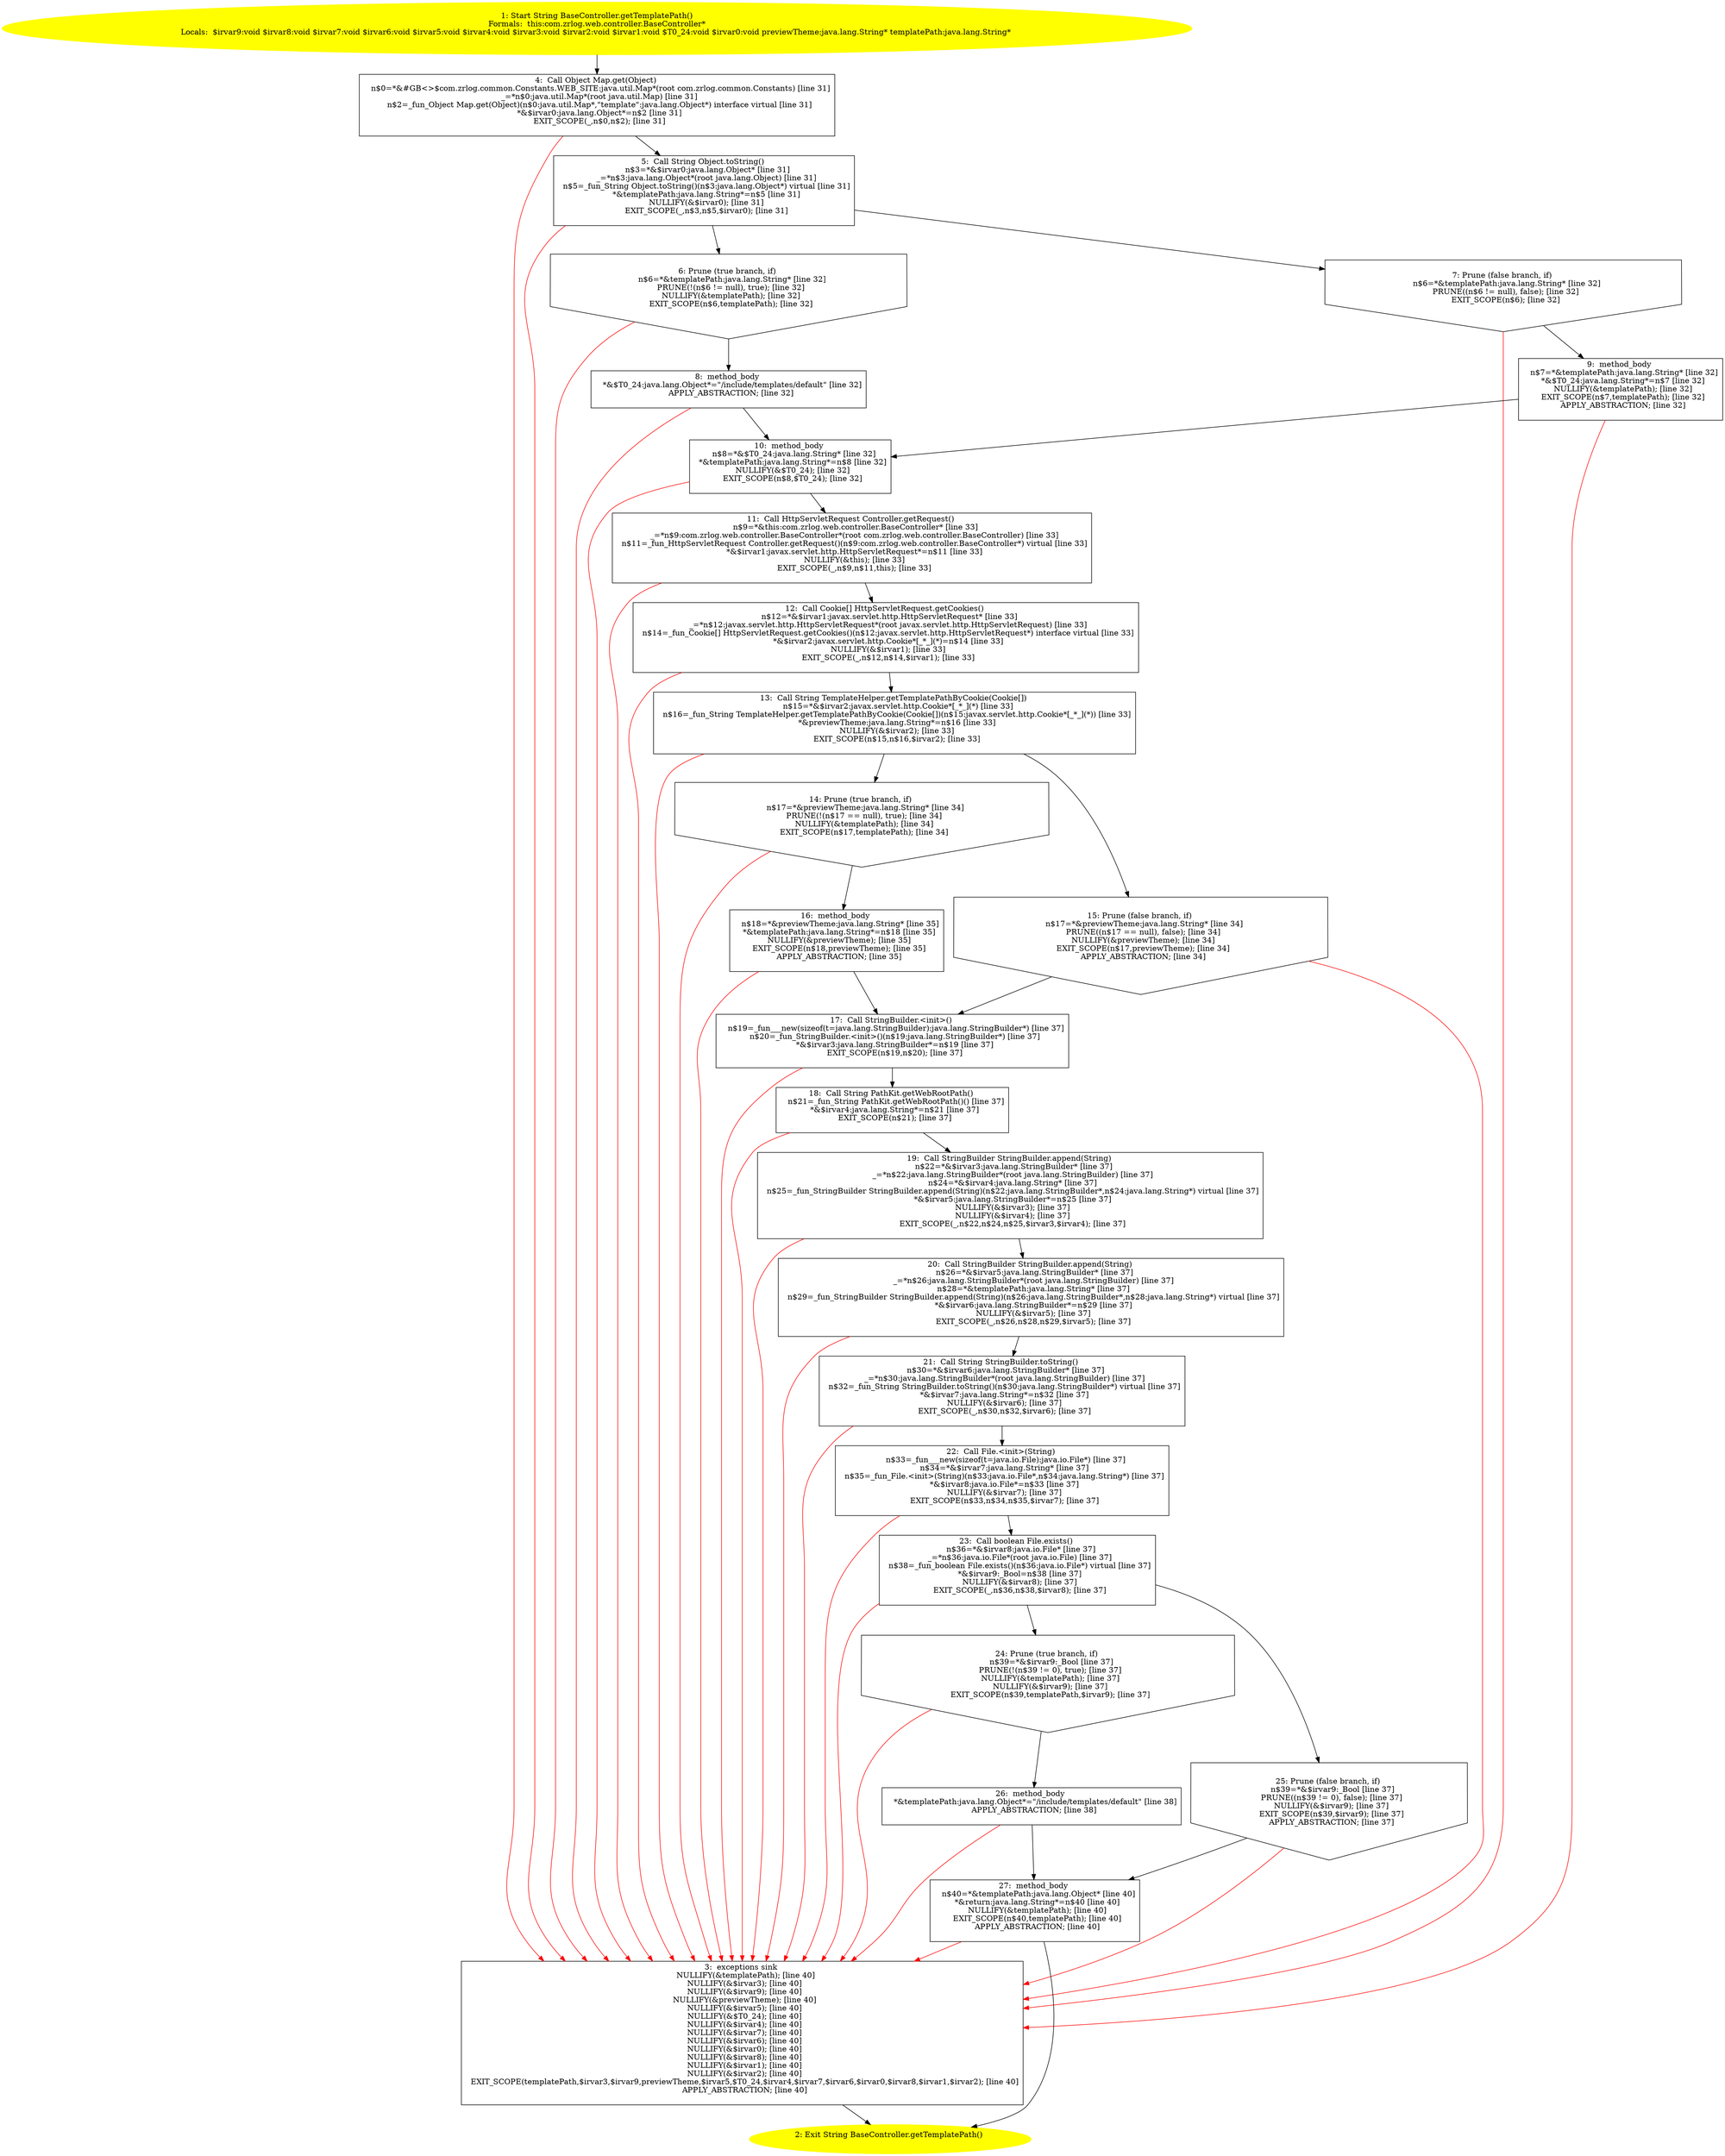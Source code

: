 /* @generated */
digraph cfg {
"com.zrlog.web.controller.BaseController.getTemplatePath():java.lang.String.005c5127fa703d6707b42e4d56f43721_1" [label="1: Start String BaseController.getTemplatePath()\nFormals:  this:com.zrlog.web.controller.BaseController*\nLocals:  $irvar9:void $irvar8:void $irvar7:void $irvar6:void $irvar5:void $irvar4:void $irvar3:void $irvar2:void $irvar1:void $T0_24:void $irvar0:void previewTheme:java.lang.String* templatePath:java.lang.String* \n  " color=yellow style=filled]
	

	 "com.zrlog.web.controller.BaseController.getTemplatePath():java.lang.String.005c5127fa703d6707b42e4d56f43721_1" -> "com.zrlog.web.controller.BaseController.getTemplatePath():java.lang.String.005c5127fa703d6707b42e4d56f43721_4" ;
"com.zrlog.web.controller.BaseController.getTemplatePath():java.lang.String.005c5127fa703d6707b42e4d56f43721_2" [label="2: Exit String BaseController.getTemplatePath() \n  " color=yellow style=filled]
	

"com.zrlog.web.controller.BaseController.getTemplatePath():java.lang.String.005c5127fa703d6707b42e4d56f43721_3" [label="3:  exceptions sink \n   NULLIFY(&templatePath); [line 40]\n  NULLIFY(&$irvar3); [line 40]\n  NULLIFY(&$irvar9); [line 40]\n  NULLIFY(&previewTheme); [line 40]\n  NULLIFY(&$irvar5); [line 40]\n  NULLIFY(&$T0_24); [line 40]\n  NULLIFY(&$irvar4); [line 40]\n  NULLIFY(&$irvar7); [line 40]\n  NULLIFY(&$irvar6); [line 40]\n  NULLIFY(&$irvar0); [line 40]\n  NULLIFY(&$irvar8); [line 40]\n  NULLIFY(&$irvar1); [line 40]\n  NULLIFY(&$irvar2); [line 40]\n  EXIT_SCOPE(templatePath,$irvar3,$irvar9,previewTheme,$irvar5,$T0_24,$irvar4,$irvar7,$irvar6,$irvar0,$irvar8,$irvar1,$irvar2); [line 40]\n  APPLY_ABSTRACTION; [line 40]\n " shape="box"]
	

	 "com.zrlog.web.controller.BaseController.getTemplatePath():java.lang.String.005c5127fa703d6707b42e4d56f43721_3" -> "com.zrlog.web.controller.BaseController.getTemplatePath():java.lang.String.005c5127fa703d6707b42e4d56f43721_2" ;
"com.zrlog.web.controller.BaseController.getTemplatePath():java.lang.String.005c5127fa703d6707b42e4d56f43721_4" [label="4:  Call Object Map.get(Object) \n   n$0=*&#GB<>$com.zrlog.common.Constants.WEB_SITE:java.util.Map*(root com.zrlog.common.Constants) [line 31]\n  _=*n$0:java.util.Map*(root java.util.Map) [line 31]\n  n$2=_fun_Object Map.get(Object)(n$0:java.util.Map*,\"template\":java.lang.Object*) interface virtual [line 31]\n  *&$irvar0:java.lang.Object*=n$2 [line 31]\n  EXIT_SCOPE(_,n$0,n$2); [line 31]\n " shape="box"]
	

	 "com.zrlog.web.controller.BaseController.getTemplatePath():java.lang.String.005c5127fa703d6707b42e4d56f43721_4" -> "com.zrlog.web.controller.BaseController.getTemplatePath():java.lang.String.005c5127fa703d6707b42e4d56f43721_5" ;
	 "com.zrlog.web.controller.BaseController.getTemplatePath():java.lang.String.005c5127fa703d6707b42e4d56f43721_4" -> "com.zrlog.web.controller.BaseController.getTemplatePath():java.lang.String.005c5127fa703d6707b42e4d56f43721_3" [color="red" ];
"com.zrlog.web.controller.BaseController.getTemplatePath():java.lang.String.005c5127fa703d6707b42e4d56f43721_5" [label="5:  Call String Object.toString() \n   n$3=*&$irvar0:java.lang.Object* [line 31]\n  _=*n$3:java.lang.Object*(root java.lang.Object) [line 31]\n  n$5=_fun_String Object.toString()(n$3:java.lang.Object*) virtual [line 31]\n  *&templatePath:java.lang.String*=n$5 [line 31]\n  NULLIFY(&$irvar0); [line 31]\n  EXIT_SCOPE(_,n$3,n$5,$irvar0); [line 31]\n " shape="box"]
	

	 "com.zrlog.web.controller.BaseController.getTemplatePath():java.lang.String.005c5127fa703d6707b42e4d56f43721_5" -> "com.zrlog.web.controller.BaseController.getTemplatePath():java.lang.String.005c5127fa703d6707b42e4d56f43721_6" ;
	 "com.zrlog.web.controller.BaseController.getTemplatePath():java.lang.String.005c5127fa703d6707b42e4d56f43721_5" -> "com.zrlog.web.controller.BaseController.getTemplatePath():java.lang.String.005c5127fa703d6707b42e4d56f43721_7" ;
	 "com.zrlog.web.controller.BaseController.getTemplatePath():java.lang.String.005c5127fa703d6707b42e4d56f43721_5" -> "com.zrlog.web.controller.BaseController.getTemplatePath():java.lang.String.005c5127fa703d6707b42e4d56f43721_3" [color="red" ];
"com.zrlog.web.controller.BaseController.getTemplatePath():java.lang.String.005c5127fa703d6707b42e4d56f43721_6" [label="6: Prune (true branch, if) \n   n$6=*&templatePath:java.lang.String* [line 32]\n  PRUNE(!(n$6 != null), true); [line 32]\n  NULLIFY(&templatePath); [line 32]\n  EXIT_SCOPE(n$6,templatePath); [line 32]\n " shape="invhouse"]
	

	 "com.zrlog.web.controller.BaseController.getTemplatePath():java.lang.String.005c5127fa703d6707b42e4d56f43721_6" -> "com.zrlog.web.controller.BaseController.getTemplatePath():java.lang.String.005c5127fa703d6707b42e4d56f43721_8" ;
	 "com.zrlog.web.controller.BaseController.getTemplatePath():java.lang.String.005c5127fa703d6707b42e4d56f43721_6" -> "com.zrlog.web.controller.BaseController.getTemplatePath():java.lang.String.005c5127fa703d6707b42e4d56f43721_3" [color="red" ];
"com.zrlog.web.controller.BaseController.getTemplatePath():java.lang.String.005c5127fa703d6707b42e4d56f43721_7" [label="7: Prune (false branch, if) \n   n$6=*&templatePath:java.lang.String* [line 32]\n  PRUNE((n$6 != null), false); [line 32]\n  EXIT_SCOPE(n$6); [line 32]\n " shape="invhouse"]
	

	 "com.zrlog.web.controller.BaseController.getTemplatePath():java.lang.String.005c5127fa703d6707b42e4d56f43721_7" -> "com.zrlog.web.controller.BaseController.getTemplatePath():java.lang.String.005c5127fa703d6707b42e4d56f43721_9" ;
	 "com.zrlog.web.controller.BaseController.getTemplatePath():java.lang.String.005c5127fa703d6707b42e4d56f43721_7" -> "com.zrlog.web.controller.BaseController.getTemplatePath():java.lang.String.005c5127fa703d6707b42e4d56f43721_3" [color="red" ];
"com.zrlog.web.controller.BaseController.getTemplatePath():java.lang.String.005c5127fa703d6707b42e4d56f43721_8" [label="8:  method_body \n   *&$T0_24:java.lang.Object*=\"/include/templates/default\" [line 32]\n  APPLY_ABSTRACTION; [line 32]\n " shape="box"]
	

	 "com.zrlog.web.controller.BaseController.getTemplatePath():java.lang.String.005c5127fa703d6707b42e4d56f43721_8" -> "com.zrlog.web.controller.BaseController.getTemplatePath():java.lang.String.005c5127fa703d6707b42e4d56f43721_10" ;
	 "com.zrlog.web.controller.BaseController.getTemplatePath():java.lang.String.005c5127fa703d6707b42e4d56f43721_8" -> "com.zrlog.web.controller.BaseController.getTemplatePath():java.lang.String.005c5127fa703d6707b42e4d56f43721_3" [color="red" ];
"com.zrlog.web.controller.BaseController.getTemplatePath():java.lang.String.005c5127fa703d6707b42e4d56f43721_9" [label="9:  method_body \n   n$7=*&templatePath:java.lang.String* [line 32]\n  *&$T0_24:java.lang.String*=n$7 [line 32]\n  NULLIFY(&templatePath); [line 32]\n  EXIT_SCOPE(n$7,templatePath); [line 32]\n  APPLY_ABSTRACTION; [line 32]\n " shape="box"]
	

	 "com.zrlog.web.controller.BaseController.getTemplatePath():java.lang.String.005c5127fa703d6707b42e4d56f43721_9" -> "com.zrlog.web.controller.BaseController.getTemplatePath():java.lang.String.005c5127fa703d6707b42e4d56f43721_10" ;
	 "com.zrlog.web.controller.BaseController.getTemplatePath():java.lang.String.005c5127fa703d6707b42e4d56f43721_9" -> "com.zrlog.web.controller.BaseController.getTemplatePath():java.lang.String.005c5127fa703d6707b42e4d56f43721_3" [color="red" ];
"com.zrlog.web.controller.BaseController.getTemplatePath():java.lang.String.005c5127fa703d6707b42e4d56f43721_10" [label="10:  method_body \n   n$8=*&$T0_24:java.lang.String* [line 32]\n  *&templatePath:java.lang.String*=n$8 [line 32]\n  NULLIFY(&$T0_24); [line 32]\n  EXIT_SCOPE(n$8,$T0_24); [line 32]\n " shape="box"]
	

	 "com.zrlog.web.controller.BaseController.getTemplatePath():java.lang.String.005c5127fa703d6707b42e4d56f43721_10" -> "com.zrlog.web.controller.BaseController.getTemplatePath():java.lang.String.005c5127fa703d6707b42e4d56f43721_11" ;
	 "com.zrlog.web.controller.BaseController.getTemplatePath():java.lang.String.005c5127fa703d6707b42e4d56f43721_10" -> "com.zrlog.web.controller.BaseController.getTemplatePath():java.lang.String.005c5127fa703d6707b42e4d56f43721_3" [color="red" ];
"com.zrlog.web.controller.BaseController.getTemplatePath():java.lang.String.005c5127fa703d6707b42e4d56f43721_11" [label="11:  Call HttpServletRequest Controller.getRequest() \n   n$9=*&this:com.zrlog.web.controller.BaseController* [line 33]\n  _=*n$9:com.zrlog.web.controller.BaseController*(root com.zrlog.web.controller.BaseController) [line 33]\n  n$11=_fun_HttpServletRequest Controller.getRequest()(n$9:com.zrlog.web.controller.BaseController*) virtual [line 33]\n  *&$irvar1:javax.servlet.http.HttpServletRequest*=n$11 [line 33]\n  NULLIFY(&this); [line 33]\n  EXIT_SCOPE(_,n$9,n$11,this); [line 33]\n " shape="box"]
	

	 "com.zrlog.web.controller.BaseController.getTemplatePath():java.lang.String.005c5127fa703d6707b42e4d56f43721_11" -> "com.zrlog.web.controller.BaseController.getTemplatePath():java.lang.String.005c5127fa703d6707b42e4d56f43721_12" ;
	 "com.zrlog.web.controller.BaseController.getTemplatePath():java.lang.String.005c5127fa703d6707b42e4d56f43721_11" -> "com.zrlog.web.controller.BaseController.getTemplatePath():java.lang.String.005c5127fa703d6707b42e4d56f43721_3" [color="red" ];
"com.zrlog.web.controller.BaseController.getTemplatePath():java.lang.String.005c5127fa703d6707b42e4d56f43721_12" [label="12:  Call Cookie[] HttpServletRequest.getCookies() \n   n$12=*&$irvar1:javax.servlet.http.HttpServletRequest* [line 33]\n  _=*n$12:javax.servlet.http.HttpServletRequest*(root javax.servlet.http.HttpServletRequest) [line 33]\n  n$14=_fun_Cookie[] HttpServletRequest.getCookies()(n$12:javax.servlet.http.HttpServletRequest*) interface virtual [line 33]\n  *&$irvar2:javax.servlet.http.Cookie*[_*_](*)=n$14 [line 33]\n  NULLIFY(&$irvar1); [line 33]\n  EXIT_SCOPE(_,n$12,n$14,$irvar1); [line 33]\n " shape="box"]
	

	 "com.zrlog.web.controller.BaseController.getTemplatePath():java.lang.String.005c5127fa703d6707b42e4d56f43721_12" -> "com.zrlog.web.controller.BaseController.getTemplatePath():java.lang.String.005c5127fa703d6707b42e4d56f43721_13" ;
	 "com.zrlog.web.controller.BaseController.getTemplatePath():java.lang.String.005c5127fa703d6707b42e4d56f43721_12" -> "com.zrlog.web.controller.BaseController.getTemplatePath():java.lang.String.005c5127fa703d6707b42e4d56f43721_3" [color="red" ];
"com.zrlog.web.controller.BaseController.getTemplatePath():java.lang.String.005c5127fa703d6707b42e4d56f43721_13" [label="13:  Call String TemplateHelper.getTemplatePathByCookie(Cookie[]) \n   n$15=*&$irvar2:javax.servlet.http.Cookie*[_*_](*) [line 33]\n  n$16=_fun_String TemplateHelper.getTemplatePathByCookie(Cookie[])(n$15:javax.servlet.http.Cookie*[_*_](*)) [line 33]\n  *&previewTheme:java.lang.String*=n$16 [line 33]\n  NULLIFY(&$irvar2); [line 33]\n  EXIT_SCOPE(n$15,n$16,$irvar2); [line 33]\n " shape="box"]
	

	 "com.zrlog.web.controller.BaseController.getTemplatePath():java.lang.String.005c5127fa703d6707b42e4d56f43721_13" -> "com.zrlog.web.controller.BaseController.getTemplatePath():java.lang.String.005c5127fa703d6707b42e4d56f43721_14" ;
	 "com.zrlog.web.controller.BaseController.getTemplatePath():java.lang.String.005c5127fa703d6707b42e4d56f43721_13" -> "com.zrlog.web.controller.BaseController.getTemplatePath():java.lang.String.005c5127fa703d6707b42e4d56f43721_15" ;
	 "com.zrlog.web.controller.BaseController.getTemplatePath():java.lang.String.005c5127fa703d6707b42e4d56f43721_13" -> "com.zrlog.web.controller.BaseController.getTemplatePath():java.lang.String.005c5127fa703d6707b42e4d56f43721_3" [color="red" ];
"com.zrlog.web.controller.BaseController.getTemplatePath():java.lang.String.005c5127fa703d6707b42e4d56f43721_14" [label="14: Prune (true branch, if) \n   n$17=*&previewTheme:java.lang.String* [line 34]\n  PRUNE(!(n$17 == null), true); [line 34]\n  NULLIFY(&templatePath); [line 34]\n  EXIT_SCOPE(n$17,templatePath); [line 34]\n " shape="invhouse"]
	

	 "com.zrlog.web.controller.BaseController.getTemplatePath():java.lang.String.005c5127fa703d6707b42e4d56f43721_14" -> "com.zrlog.web.controller.BaseController.getTemplatePath():java.lang.String.005c5127fa703d6707b42e4d56f43721_16" ;
	 "com.zrlog.web.controller.BaseController.getTemplatePath():java.lang.String.005c5127fa703d6707b42e4d56f43721_14" -> "com.zrlog.web.controller.BaseController.getTemplatePath():java.lang.String.005c5127fa703d6707b42e4d56f43721_3" [color="red" ];
"com.zrlog.web.controller.BaseController.getTemplatePath():java.lang.String.005c5127fa703d6707b42e4d56f43721_15" [label="15: Prune (false branch, if) \n   n$17=*&previewTheme:java.lang.String* [line 34]\n  PRUNE((n$17 == null), false); [line 34]\n  NULLIFY(&previewTheme); [line 34]\n  EXIT_SCOPE(n$17,previewTheme); [line 34]\n  APPLY_ABSTRACTION; [line 34]\n " shape="invhouse"]
	

	 "com.zrlog.web.controller.BaseController.getTemplatePath():java.lang.String.005c5127fa703d6707b42e4d56f43721_15" -> "com.zrlog.web.controller.BaseController.getTemplatePath():java.lang.String.005c5127fa703d6707b42e4d56f43721_17" ;
	 "com.zrlog.web.controller.BaseController.getTemplatePath():java.lang.String.005c5127fa703d6707b42e4d56f43721_15" -> "com.zrlog.web.controller.BaseController.getTemplatePath():java.lang.String.005c5127fa703d6707b42e4d56f43721_3" [color="red" ];
"com.zrlog.web.controller.BaseController.getTemplatePath():java.lang.String.005c5127fa703d6707b42e4d56f43721_16" [label="16:  method_body \n   n$18=*&previewTheme:java.lang.String* [line 35]\n  *&templatePath:java.lang.String*=n$18 [line 35]\n  NULLIFY(&previewTheme); [line 35]\n  EXIT_SCOPE(n$18,previewTheme); [line 35]\n  APPLY_ABSTRACTION; [line 35]\n " shape="box"]
	

	 "com.zrlog.web.controller.BaseController.getTemplatePath():java.lang.String.005c5127fa703d6707b42e4d56f43721_16" -> "com.zrlog.web.controller.BaseController.getTemplatePath():java.lang.String.005c5127fa703d6707b42e4d56f43721_17" ;
	 "com.zrlog.web.controller.BaseController.getTemplatePath():java.lang.String.005c5127fa703d6707b42e4d56f43721_16" -> "com.zrlog.web.controller.BaseController.getTemplatePath():java.lang.String.005c5127fa703d6707b42e4d56f43721_3" [color="red" ];
"com.zrlog.web.controller.BaseController.getTemplatePath():java.lang.String.005c5127fa703d6707b42e4d56f43721_17" [label="17:  Call StringBuilder.<init>() \n   n$19=_fun___new(sizeof(t=java.lang.StringBuilder):java.lang.StringBuilder*) [line 37]\n  n$20=_fun_StringBuilder.<init>()(n$19:java.lang.StringBuilder*) [line 37]\n  *&$irvar3:java.lang.StringBuilder*=n$19 [line 37]\n  EXIT_SCOPE(n$19,n$20); [line 37]\n " shape="box"]
	

	 "com.zrlog.web.controller.BaseController.getTemplatePath():java.lang.String.005c5127fa703d6707b42e4d56f43721_17" -> "com.zrlog.web.controller.BaseController.getTemplatePath():java.lang.String.005c5127fa703d6707b42e4d56f43721_18" ;
	 "com.zrlog.web.controller.BaseController.getTemplatePath():java.lang.String.005c5127fa703d6707b42e4d56f43721_17" -> "com.zrlog.web.controller.BaseController.getTemplatePath():java.lang.String.005c5127fa703d6707b42e4d56f43721_3" [color="red" ];
"com.zrlog.web.controller.BaseController.getTemplatePath():java.lang.String.005c5127fa703d6707b42e4d56f43721_18" [label="18:  Call String PathKit.getWebRootPath() \n   n$21=_fun_String PathKit.getWebRootPath()() [line 37]\n  *&$irvar4:java.lang.String*=n$21 [line 37]\n  EXIT_SCOPE(n$21); [line 37]\n " shape="box"]
	

	 "com.zrlog.web.controller.BaseController.getTemplatePath():java.lang.String.005c5127fa703d6707b42e4d56f43721_18" -> "com.zrlog.web.controller.BaseController.getTemplatePath():java.lang.String.005c5127fa703d6707b42e4d56f43721_19" ;
	 "com.zrlog.web.controller.BaseController.getTemplatePath():java.lang.String.005c5127fa703d6707b42e4d56f43721_18" -> "com.zrlog.web.controller.BaseController.getTemplatePath():java.lang.String.005c5127fa703d6707b42e4d56f43721_3" [color="red" ];
"com.zrlog.web.controller.BaseController.getTemplatePath():java.lang.String.005c5127fa703d6707b42e4d56f43721_19" [label="19:  Call StringBuilder StringBuilder.append(String) \n   n$22=*&$irvar3:java.lang.StringBuilder* [line 37]\n  _=*n$22:java.lang.StringBuilder*(root java.lang.StringBuilder) [line 37]\n  n$24=*&$irvar4:java.lang.String* [line 37]\n  n$25=_fun_StringBuilder StringBuilder.append(String)(n$22:java.lang.StringBuilder*,n$24:java.lang.String*) virtual [line 37]\n  *&$irvar5:java.lang.StringBuilder*=n$25 [line 37]\n  NULLIFY(&$irvar3); [line 37]\n  NULLIFY(&$irvar4); [line 37]\n  EXIT_SCOPE(_,n$22,n$24,n$25,$irvar3,$irvar4); [line 37]\n " shape="box"]
	

	 "com.zrlog.web.controller.BaseController.getTemplatePath():java.lang.String.005c5127fa703d6707b42e4d56f43721_19" -> "com.zrlog.web.controller.BaseController.getTemplatePath():java.lang.String.005c5127fa703d6707b42e4d56f43721_20" ;
	 "com.zrlog.web.controller.BaseController.getTemplatePath():java.lang.String.005c5127fa703d6707b42e4d56f43721_19" -> "com.zrlog.web.controller.BaseController.getTemplatePath():java.lang.String.005c5127fa703d6707b42e4d56f43721_3" [color="red" ];
"com.zrlog.web.controller.BaseController.getTemplatePath():java.lang.String.005c5127fa703d6707b42e4d56f43721_20" [label="20:  Call StringBuilder StringBuilder.append(String) \n   n$26=*&$irvar5:java.lang.StringBuilder* [line 37]\n  _=*n$26:java.lang.StringBuilder*(root java.lang.StringBuilder) [line 37]\n  n$28=*&templatePath:java.lang.String* [line 37]\n  n$29=_fun_StringBuilder StringBuilder.append(String)(n$26:java.lang.StringBuilder*,n$28:java.lang.String*) virtual [line 37]\n  *&$irvar6:java.lang.StringBuilder*=n$29 [line 37]\n  NULLIFY(&$irvar5); [line 37]\n  EXIT_SCOPE(_,n$26,n$28,n$29,$irvar5); [line 37]\n " shape="box"]
	

	 "com.zrlog.web.controller.BaseController.getTemplatePath():java.lang.String.005c5127fa703d6707b42e4d56f43721_20" -> "com.zrlog.web.controller.BaseController.getTemplatePath():java.lang.String.005c5127fa703d6707b42e4d56f43721_21" ;
	 "com.zrlog.web.controller.BaseController.getTemplatePath():java.lang.String.005c5127fa703d6707b42e4d56f43721_20" -> "com.zrlog.web.controller.BaseController.getTemplatePath():java.lang.String.005c5127fa703d6707b42e4d56f43721_3" [color="red" ];
"com.zrlog.web.controller.BaseController.getTemplatePath():java.lang.String.005c5127fa703d6707b42e4d56f43721_21" [label="21:  Call String StringBuilder.toString() \n   n$30=*&$irvar6:java.lang.StringBuilder* [line 37]\n  _=*n$30:java.lang.StringBuilder*(root java.lang.StringBuilder) [line 37]\n  n$32=_fun_String StringBuilder.toString()(n$30:java.lang.StringBuilder*) virtual [line 37]\n  *&$irvar7:java.lang.String*=n$32 [line 37]\n  NULLIFY(&$irvar6); [line 37]\n  EXIT_SCOPE(_,n$30,n$32,$irvar6); [line 37]\n " shape="box"]
	

	 "com.zrlog.web.controller.BaseController.getTemplatePath():java.lang.String.005c5127fa703d6707b42e4d56f43721_21" -> "com.zrlog.web.controller.BaseController.getTemplatePath():java.lang.String.005c5127fa703d6707b42e4d56f43721_22" ;
	 "com.zrlog.web.controller.BaseController.getTemplatePath():java.lang.String.005c5127fa703d6707b42e4d56f43721_21" -> "com.zrlog.web.controller.BaseController.getTemplatePath():java.lang.String.005c5127fa703d6707b42e4d56f43721_3" [color="red" ];
"com.zrlog.web.controller.BaseController.getTemplatePath():java.lang.String.005c5127fa703d6707b42e4d56f43721_22" [label="22:  Call File.<init>(String) \n   n$33=_fun___new(sizeof(t=java.io.File):java.io.File*) [line 37]\n  n$34=*&$irvar7:java.lang.String* [line 37]\n  n$35=_fun_File.<init>(String)(n$33:java.io.File*,n$34:java.lang.String*) [line 37]\n  *&$irvar8:java.io.File*=n$33 [line 37]\n  NULLIFY(&$irvar7); [line 37]\n  EXIT_SCOPE(n$33,n$34,n$35,$irvar7); [line 37]\n " shape="box"]
	

	 "com.zrlog.web.controller.BaseController.getTemplatePath():java.lang.String.005c5127fa703d6707b42e4d56f43721_22" -> "com.zrlog.web.controller.BaseController.getTemplatePath():java.lang.String.005c5127fa703d6707b42e4d56f43721_23" ;
	 "com.zrlog.web.controller.BaseController.getTemplatePath():java.lang.String.005c5127fa703d6707b42e4d56f43721_22" -> "com.zrlog.web.controller.BaseController.getTemplatePath():java.lang.String.005c5127fa703d6707b42e4d56f43721_3" [color="red" ];
"com.zrlog.web.controller.BaseController.getTemplatePath():java.lang.String.005c5127fa703d6707b42e4d56f43721_23" [label="23:  Call boolean File.exists() \n   n$36=*&$irvar8:java.io.File* [line 37]\n  _=*n$36:java.io.File*(root java.io.File) [line 37]\n  n$38=_fun_boolean File.exists()(n$36:java.io.File*) virtual [line 37]\n  *&$irvar9:_Bool=n$38 [line 37]\n  NULLIFY(&$irvar8); [line 37]\n  EXIT_SCOPE(_,n$36,n$38,$irvar8); [line 37]\n " shape="box"]
	

	 "com.zrlog.web.controller.BaseController.getTemplatePath():java.lang.String.005c5127fa703d6707b42e4d56f43721_23" -> "com.zrlog.web.controller.BaseController.getTemplatePath():java.lang.String.005c5127fa703d6707b42e4d56f43721_24" ;
	 "com.zrlog.web.controller.BaseController.getTemplatePath():java.lang.String.005c5127fa703d6707b42e4d56f43721_23" -> "com.zrlog.web.controller.BaseController.getTemplatePath():java.lang.String.005c5127fa703d6707b42e4d56f43721_25" ;
	 "com.zrlog.web.controller.BaseController.getTemplatePath():java.lang.String.005c5127fa703d6707b42e4d56f43721_23" -> "com.zrlog.web.controller.BaseController.getTemplatePath():java.lang.String.005c5127fa703d6707b42e4d56f43721_3" [color="red" ];
"com.zrlog.web.controller.BaseController.getTemplatePath():java.lang.String.005c5127fa703d6707b42e4d56f43721_24" [label="24: Prune (true branch, if) \n   n$39=*&$irvar9:_Bool [line 37]\n  PRUNE(!(n$39 != 0), true); [line 37]\n  NULLIFY(&templatePath); [line 37]\n  NULLIFY(&$irvar9); [line 37]\n  EXIT_SCOPE(n$39,templatePath,$irvar9); [line 37]\n " shape="invhouse"]
	

	 "com.zrlog.web.controller.BaseController.getTemplatePath():java.lang.String.005c5127fa703d6707b42e4d56f43721_24" -> "com.zrlog.web.controller.BaseController.getTemplatePath():java.lang.String.005c5127fa703d6707b42e4d56f43721_26" ;
	 "com.zrlog.web.controller.BaseController.getTemplatePath():java.lang.String.005c5127fa703d6707b42e4d56f43721_24" -> "com.zrlog.web.controller.BaseController.getTemplatePath():java.lang.String.005c5127fa703d6707b42e4d56f43721_3" [color="red" ];
"com.zrlog.web.controller.BaseController.getTemplatePath():java.lang.String.005c5127fa703d6707b42e4d56f43721_25" [label="25: Prune (false branch, if) \n   n$39=*&$irvar9:_Bool [line 37]\n  PRUNE((n$39 != 0), false); [line 37]\n  NULLIFY(&$irvar9); [line 37]\n  EXIT_SCOPE(n$39,$irvar9); [line 37]\n  APPLY_ABSTRACTION; [line 37]\n " shape="invhouse"]
	

	 "com.zrlog.web.controller.BaseController.getTemplatePath():java.lang.String.005c5127fa703d6707b42e4d56f43721_25" -> "com.zrlog.web.controller.BaseController.getTemplatePath():java.lang.String.005c5127fa703d6707b42e4d56f43721_27" ;
	 "com.zrlog.web.controller.BaseController.getTemplatePath():java.lang.String.005c5127fa703d6707b42e4d56f43721_25" -> "com.zrlog.web.controller.BaseController.getTemplatePath():java.lang.String.005c5127fa703d6707b42e4d56f43721_3" [color="red" ];
"com.zrlog.web.controller.BaseController.getTemplatePath():java.lang.String.005c5127fa703d6707b42e4d56f43721_26" [label="26:  method_body \n   *&templatePath:java.lang.Object*=\"/include/templates/default\" [line 38]\n  APPLY_ABSTRACTION; [line 38]\n " shape="box"]
	

	 "com.zrlog.web.controller.BaseController.getTemplatePath():java.lang.String.005c5127fa703d6707b42e4d56f43721_26" -> "com.zrlog.web.controller.BaseController.getTemplatePath():java.lang.String.005c5127fa703d6707b42e4d56f43721_27" ;
	 "com.zrlog.web.controller.BaseController.getTemplatePath():java.lang.String.005c5127fa703d6707b42e4d56f43721_26" -> "com.zrlog.web.controller.BaseController.getTemplatePath():java.lang.String.005c5127fa703d6707b42e4d56f43721_3" [color="red" ];
"com.zrlog.web.controller.BaseController.getTemplatePath():java.lang.String.005c5127fa703d6707b42e4d56f43721_27" [label="27:  method_body \n   n$40=*&templatePath:java.lang.Object* [line 40]\n  *&return:java.lang.String*=n$40 [line 40]\n  NULLIFY(&templatePath); [line 40]\n  EXIT_SCOPE(n$40,templatePath); [line 40]\n  APPLY_ABSTRACTION; [line 40]\n " shape="box"]
	

	 "com.zrlog.web.controller.BaseController.getTemplatePath():java.lang.String.005c5127fa703d6707b42e4d56f43721_27" -> "com.zrlog.web.controller.BaseController.getTemplatePath():java.lang.String.005c5127fa703d6707b42e4d56f43721_2" ;
	 "com.zrlog.web.controller.BaseController.getTemplatePath():java.lang.String.005c5127fa703d6707b42e4d56f43721_27" -> "com.zrlog.web.controller.BaseController.getTemplatePath():java.lang.String.005c5127fa703d6707b42e4d56f43721_3" [color="red" ];
}
